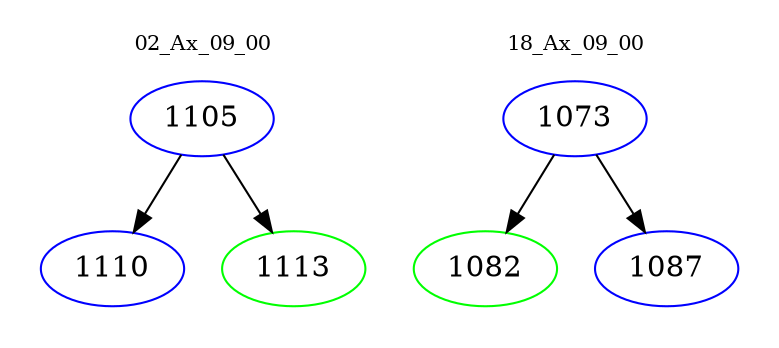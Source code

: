 digraph{
subgraph cluster_0 {
color = white
label = "02_Ax_09_00";
fontsize=10;
T0_1105 [label="1105", color="blue"]
T0_1105 -> T0_1110 [color="black"]
T0_1110 [label="1110", color="blue"]
T0_1105 -> T0_1113 [color="black"]
T0_1113 [label="1113", color="green"]
}
subgraph cluster_1 {
color = white
label = "18_Ax_09_00";
fontsize=10;
T1_1073 [label="1073", color="blue"]
T1_1073 -> T1_1082 [color="black"]
T1_1082 [label="1082", color="green"]
T1_1073 -> T1_1087 [color="black"]
T1_1087 [label="1087", color="blue"]
}
}
